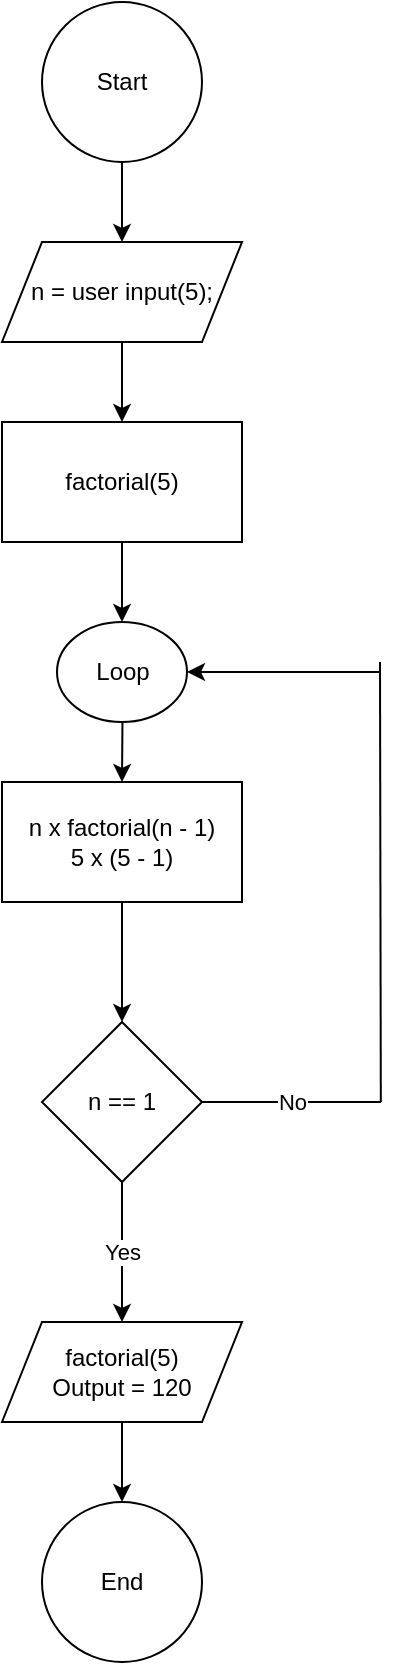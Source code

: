 <mxfile>
    <diagram id="zG3iVWgNlQVvKV40TVZ8" name="Page-1">
        <mxGraphModel dx="1130" dy="702" grid="1" gridSize="10" guides="1" tooltips="1" connect="1" arrows="1" fold="1" page="1" pageScale="1" pageWidth="3300" pageHeight="4681" math="0" shadow="0">
            <root>
                <mxCell id="0"/>
                <mxCell id="1" parent="0"/>
                <mxCell id="8" style="edgeStyle=none;html=1;entryX=0.5;entryY=0;entryDx=0;entryDy=0;" edge="1" parent="1" target="30">
                    <mxGeometry relative="1" as="geometry">
                        <mxPoint x="575" y="250" as="sourcePoint"/>
                        <mxPoint x="575" y="290" as="targetPoint"/>
                    </mxGeometry>
                </mxCell>
                <mxCell id="4" style="edgeStyle=none;html=1;entryX=0.5;entryY=0;entryDx=0;entryDy=0;" edge="1" parent="1" source="3">
                    <mxGeometry relative="1" as="geometry">
                        <mxPoint x="575" y="220" as="targetPoint"/>
                    </mxGeometry>
                </mxCell>
                <mxCell id="3" value="Start" style="ellipse;whiteSpace=wrap;html=1;" vertex="1" parent="1">
                    <mxGeometry x="535" y="100" width="80" height="80" as="geometry"/>
                </mxCell>
                <mxCell id="9" style="edgeStyle=none;html=1;entryX=0.5;entryY=0;entryDx=0;entryDy=0;" edge="1" parent="1">
                    <mxGeometry relative="1" as="geometry">
                        <mxPoint x="575" y="350" as="sourcePoint"/>
                        <mxPoint x="575" y="410" as="targetPoint"/>
                    </mxGeometry>
                </mxCell>
                <mxCell id="11" value="n == 1" style="rhombus;whiteSpace=wrap;html=1;" vertex="1" parent="1">
                    <mxGeometry x="535" y="610" width="80" height="80" as="geometry"/>
                </mxCell>
                <mxCell id="17" value="No" style="endArrow=none;html=1;exitX=1;exitY=0.5;exitDx=0;exitDy=0;" edge="1" parent="1" source="11">
                    <mxGeometry width="50" height="50" relative="1" as="geometry">
                        <mxPoint x="624.41" y="650" as="sourcePoint"/>
                        <mxPoint x="704.41" y="650" as="targetPoint"/>
                    </mxGeometry>
                </mxCell>
                <mxCell id="21" value="" style="endArrow=none;html=1;endSize=5;" edge="1" parent="1">
                    <mxGeometry width="50" height="50" relative="1" as="geometry">
                        <mxPoint x="704.41" y="650" as="sourcePoint"/>
                        <mxPoint x="704" y="430" as="targetPoint"/>
                    </mxGeometry>
                </mxCell>
                <mxCell id="22" value="" style="endArrow=classic;html=1;entryX=1;entryY=0.5;entryDx=0;entryDy=0;" edge="1" parent="1" target="36">
                    <mxGeometry width="50" height="50" relative="1" as="geometry">
                        <mxPoint x="704" y="435" as="sourcePoint"/>
                        <mxPoint x="639.41" y="434.58" as="targetPoint"/>
                    </mxGeometry>
                </mxCell>
                <mxCell id="28" value="Yes" style="endArrow=classic;html=1;exitX=0.5;exitY=1;exitDx=0;exitDy=0;" edge="1" parent="1" source="11">
                    <mxGeometry width="50" height="50" relative="1" as="geometry">
                        <mxPoint x="560" y="780" as="sourcePoint"/>
                        <mxPoint x="575" y="760" as="targetPoint"/>
                    </mxGeometry>
                </mxCell>
                <mxCell id="29" value="n = user input(5);" style="shape=parallelogram;perimeter=parallelogramPerimeter;whiteSpace=wrap;html=1;fixedSize=1;" vertex="1" parent="1">
                    <mxGeometry x="515" y="220" width="120" height="50" as="geometry"/>
                </mxCell>
                <mxCell id="30" value="factorial(5)" style="rounded=0;whiteSpace=wrap;html=1;" vertex="1" parent="1">
                    <mxGeometry x="515" y="310" width="120" height="60" as="geometry"/>
                </mxCell>
                <mxCell id="32" style="edgeStyle=none;html=1;entryX=0.5;entryY=0;entryDx=0;entryDy=0;" edge="1" parent="1" source="31" target="11">
                    <mxGeometry relative="1" as="geometry"/>
                </mxCell>
                <mxCell id="31" value="n x factorial(n - 1)&lt;br&gt;5 x (5 - 1)" style="rounded=0;whiteSpace=wrap;html=1;" vertex="1" parent="1">
                    <mxGeometry x="515" y="490" width="120" height="60" as="geometry"/>
                </mxCell>
                <mxCell id="35" style="edgeStyle=none;html=1;entryX=0.5;entryY=0;entryDx=0;entryDy=0;" edge="1" parent="1" source="33" target="34">
                    <mxGeometry relative="1" as="geometry"/>
                </mxCell>
                <mxCell id="33" value="factorial(5)&lt;br&gt;Output = 120" style="shape=parallelogram;perimeter=parallelogramPerimeter;whiteSpace=wrap;html=1;fixedSize=1;" vertex="1" parent="1">
                    <mxGeometry x="515" y="760" width="120" height="50" as="geometry"/>
                </mxCell>
                <mxCell id="34" value="End" style="ellipse;whiteSpace=wrap;html=1;aspect=fixed;" vertex="1" parent="1">
                    <mxGeometry x="535" y="850" width="80" height="80" as="geometry"/>
                </mxCell>
                <mxCell id="37" style="edgeStyle=none;html=1;entryX=0.5;entryY=0;entryDx=0;entryDy=0;" edge="1" parent="1" source="36" target="31">
                    <mxGeometry relative="1" as="geometry"/>
                </mxCell>
                <mxCell id="36" value="Loop" style="ellipse;whiteSpace=wrap;html=1;" vertex="1" parent="1">
                    <mxGeometry x="542.5" y="410" width="65" height="50" as="geometry"/>
                </mxCell>
            </root>
        </mxGraphModel>
    </diagram>
</mxfile>